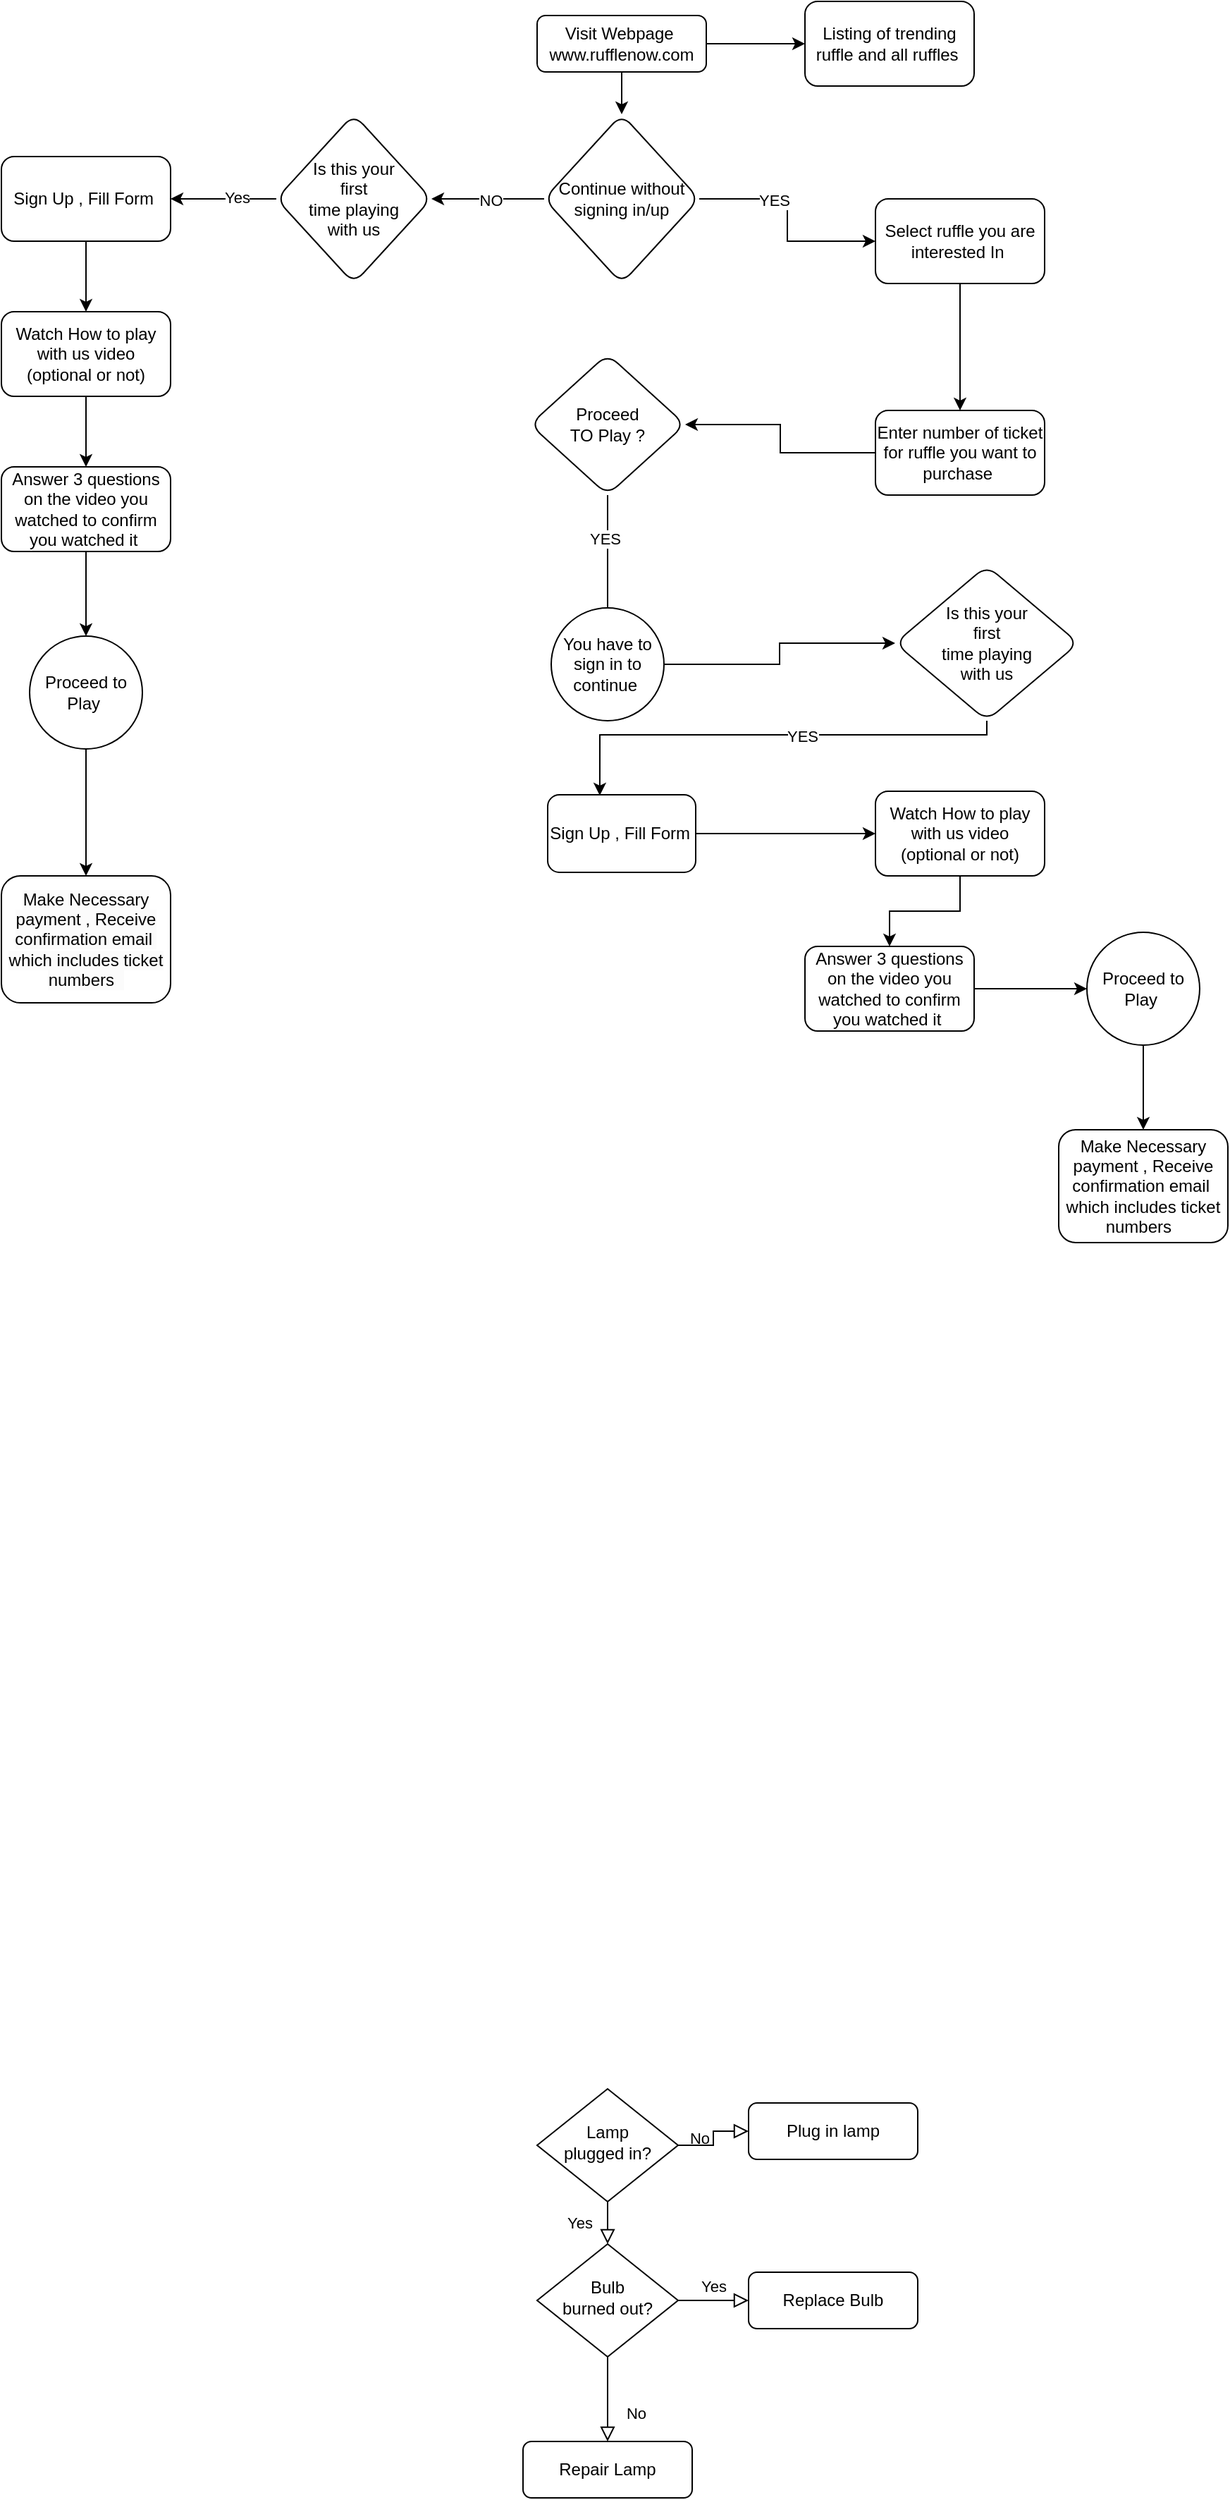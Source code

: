 <mxfile version="20.8.16" type="github">
  <diagram id="C5RBs43oDa-KdzZeNtuy" name="Page-1">
    <mxGraphModel dx="2533" dy="1016" grid="1" gridSize="10" guides="1" tooltips="1" connect="1" arrows="1" fold="1" page="1" pageScale="1" pageWidth="827" pageHeight="1169" math="0" shadow="0">
      <root>
        <mxCell id="WIyWlLk6GJQsqaUBKTNV-0" />
        <mxCell id="WIyWlLk6GJQsqaUBKTNV-1" parent="WIyWlLk6GJQsqaUBKTNV-0" />
        <mxCell id="pqqLsQ6eoNQw1_Vk68uV-1" style="edgeStyle=orthogonalEdgeStyle;rounded=0;orthogonalLoop=1;jettySize=auto;html=1;exitX=1;exitY=0.5;exitDx=0;exitDy=0;entryX=0;entryY=0.5;entryDx=0;entryDy=0;" edge="1" parent="WIyWlLk6GJQsqaUBKTNV-1" source="WIyWlLk6GJQsqaUBKTNV-3" target="pqqLsQ6eoNQw1_Vk68uV-0">
          <mxGeometry relative="1" as="geometry" />
        </mxCell>
        <mxCell id="pqqLsQ6eoNQw1_Vk68uV-5" style="edgeStyle=orthogonalEdgeStyle;rounded=0;orthogonalLoop=1;jettySize=auto;html=1;exitX=0.5;exitY=1;exitDx=0;exitDy=0;" edge="1" parent="WIyWlLk6GJQsqaUBKTNV-1" source="WIyWlLk6GJQsqaUBKTNV-3" target="pqqLsQ6eoNQw1_Vk68uV-4">
          <mxGeometry relative="1" as="geometry" />
        </mxCell>
        <mxCell id="WIyWlLk6GJQsqaUBKTNV-3" value="Visit Webpage&amp;nbsp;&lt;br&gt;www.rufflenow.com" style="rounded=1;whiteSpace=wrap;html=1;fontSize=12;glass=0;strokeWidth=1;shadow=0;" parent="WIyWlLk6GJQsqaUBKTNV-1" vertex="1">
          <mxGeometry x="160" y="80" width="120" height="40" as="geometry" />
        </mxCell>
        <mxCell id="WIyWlLk6GJQsqaUBKTNV-4" value="Yes" style="rounded=0;html=1;jettySize=auto;orthogonalLoop=1;fontSize=11;endArrow=block;endFill=0;endSize=8;strokeWidth=1;shadow=0;labelBackgroundColor=none;edgeStyle=orthogonalEdgeStyle;" parent="WIyWlLk6GJQsqaUBKTNV-1" source="WIyWlLk6GJQsqaUBKTNV-6" target="WIyWlLk6GJQsqaUBKTNV-10" edge="1">
          <mxGeometry y="20" relative="1" as="geometry">
            <mxPoint as="offset" />
          </mxGeometry>
        </mxCell>
        <mxCell id="WIyWlLk6GJQsqaUBKTNV-5" value="No" style="edgeStyle=orthogonalEdgeStyle;rounded=0;html=1;jettySize=auto;orthogonalLoop=1;fontSize=11;endArrow=block;endFill=0;endSize=8;strokeWidth=1;shadow=0;labelBackgroundColor=none;" parent="WIyWlLk6GJQsqaUBKTNV-1" source="WIyWlLk6GJQsqaUBKTNV-6" target="WIyWlLk6GJQsqaUBKTNV-7" edge="1">
          <mxGeometry y="10" relative="1" as="geometry">
            <mxPoint as="offset" />
          </mxGeometry>
        </mxCell>
        <mxCell id="WIyWlLk6GJQsqaUBKTNV-6" value="Lamp&lt;br&gt;plugged in?" style="rhombus;whiteSpace=wrap;html=1;shadow=0;fontFamily=Helvetica;fontSize=12;align=center;strokeWidth=1;spacing=6;spacingTop=-4;" parent="WIyWlLk6GJQsqaUBKTNV-1" vertex="1">
          <mxGeometry x="160" y="1550" width="100" height="80" as="geometry" />
        </mxCell>
        <mxCell id="WIyWlLk6GJQsqaUBKTNV-7" value="Plug in lamp" style="rounded=1;whiteSpace=wrap;html=1;fontSize=12;glass=0;strokeWidth=1;shadow=0;" parent="WIyWlLk6GJQsqaUBKTNV-1" vertex="1">
          <mxGeometry x="310" y="1560" width="120" height="40" as="geometry" />
        </mxCell>
        <mxCell id="WIyWlLk6GJQsqaUBKTNV-8" value="No" style="rounded=0;html=1;jettySize=auto;orthogonalLoop=1;fontSize=11;endArrow=block;endFill=0;endSize=8;strokeWidth=1;shadow=0;labelBackgroundColor=none;edgeStyle=orthogonalEdgeStyle;" parent="WIyWlLk6GJQsqaUBKTNV-1" source="WIyWlLk6GJQsqaUBKTNV-10" target="WIyWlLk6GJQsqaUBKTNV-11" edge="1">
          <mxGeometry x="0.333" y="20" relative="1" as="geometry">
            <mxPoint as="offset" />
          </mxGeometry>
        </mxCell>
        <mxCell id="WIyWlLk6GJQsqaUBKTNV-9" value="Yes" style="edgeStyle=orthogonalEdgeStyle;rounded=0;html=1;jettySize=auto;orthogonalLoop=1;fontSize=11;endArrow=block;endFill=0;endSize=8;strokeWidth=1;shadow=0;labelBackgroundColor=none;" parent="WIyWlLk6GJQsqaUBKTNV-1" source="WIyWlLk6GJQsqaUBKTNV-10" target="WIyWlLk6GJQsqaUBKTNV-12" edge="1">
          <mxGeometry y="10" relative="1" as="geometry">
            <mxPoint as="offset" />
          </mxGeometry>
        </mxCell>
        <mxCell id="WIyWlLk6GJQsqaUBKTNV-10" value="Bulb&lt;br&gt;burned out?" style="rhombus;whiteSpace=wrap;html=1;shadow=0;fontFamily=Helvetica;fontSize=12;align=center;strokeWidth=1;spacing=6;spacingTop=-4;" parent="WIyWlLk6GJQsqaUBKTNV-1" vertex="1">
          <mxGeometry x="160" y="1660" width="100" height="80" as="geometry" />
        </mxCell>
        <mxCell id="WIyWlLk6GJQsqaUBKTNV-11" value="Repair Lamp" style="rounded=1;whiteSpace=wrap;html=1;fontSize=12;glass=0;strokeWidth=1;shadow=0;" parent="WIyWlLk6GJQsqaUBKTNV-1" vertex="1">
          <mxGeometry x="150" y="1800" width="120" height="40" as="geometry" />
        </mxCell>
        <mxCell id="WIyWlLk6GJQsqaUBKTNV-12" value="Replace Bulb" style="rounded=1;whiteSpace=wrap;html=1;fontSize=12;glass=0;strokeWidth=1;shadow=0;" parent="WIyWlLk6GJQsqaUBKTNV-1" vertex="1">
          <mxGeometry x="310" y="1680" width="120" height="40" as="geometry" />
        </mxCell>
        <mxCell id="pqqLsQ6eoNQw1_Vk68uV-0" value="Listing of trending ruffle and all ruffles&amp;nbsp;" style="whiteSpace=wrap;html=1;rounded=1;glass=0;strokeWidth=1;shadow=0;" vertex="1" parent="WIyWlLk6GJQsqaUBKTNV-1">
          <mxGeometry x="350" y="70" width="120" height="60" as="geometry" />
        </mxCell>
        <mxCell id="pqqLsQ6eoNQw1_Vk68uV-8" value="" style="edgeStyle=orthogonalEdgeStyle;rounded=0;orthogonalLoop=1;jettySize=auto;html=1;" edge="1" parent="WIyWlLk6GJQsqaUBKTNV-1" source="pqqLsQ6eoNQw1_Vk68uV-4" target="pqqLsQ6eoNQw1_Vk68uV-7">
          <mxGeometry relative="1" as="geometry" />
        </mxCell>
        <mxCell id="pqqLsQ6eoNQw1_Vk68uV-9" value="YES" style="edgeLabel;html=1;align=center;verticalAlign=middle;resizable=0;points=[];" vertex="1" connectable="0" parent="pqqLsQ6eoNQw1_Vk68uV-8">
          <mxGeometry x="-0.317" relative="1" as="geometry">
            <mxPoint y="1" as="offset" />
          </mxGeometry>
        </mxCell>
        <mxCell id="pqqLsQ6eoNQw1_Vk68uV-46" value="" style="edgeStyle=orthogonalEdgeStyle;rounded=0;orthogonalLoop=1;jettySize=auto;html=1;" edge="1" parent="WIyWlLk6GJQsqaUBKTNV-1" source="pqqLsQ6eoNQw1_Vk68uV-4" target="pqqLsQ6eoNQw1_Vk68uV-45">
          <mxGeometry relative="1" as="geometry" />
        </mxCell>
        <mxCell id="pqqLsQ6eoNQw1_Vk68uV-47" value="NO" style="edgeLabel;html=1;align=center;verticalAlign=middle;resizable=0;points=[];" vertex="1" connectable="0" parent="pqqLsQ6eoNQw1_Vk68uV-46">
          <mxGeometry x="-0.05" y="1" relative="1" as="geometry">
            <mxPoint as="offset" />
          </mxGeometry>
        </mxCell>
        <mxCell id="pqqLsQ6eoNQw1_Vk68uV-4" value="Continue without signing in/up" style="rhombus;whiteSpace=wrap;html=1;rounded=1;glass=0;strokeWidth=1;shadow=0;" vertex="1" parent="WIyWlLk6GJQsqaUBKTNV-1">
          <mxGeometry x="165" y="150" width="110" height="120" as="geometry" />
        </mxCell>
        <mxCell id="pqqLsQ6eoNQw1_Vk68uV-11" value="" style="edgeStyle=orthogonalEdgeStyle;rounded=0;orthogonalLoop=1;jettySize=auto;html=1;" edge="1" parent="WIyWlLk6GJQsqaUBKTNV-1" source="pqqLsQ6eoNQw1_Vk68uV-7" target="pqqLsQ6eoNQw1_Vk68uV-10">
          <mxGeometry relative="1" as="geometry" />
        </mxCell>
        <mxCell id="pqqLsQ6eoNQw1_Vk68uV-7" value="Select ruffle you are interested In&amp;nbsp;" style="whiteSpace=wrap;html=1;rounded=1;glass=0;strokeWidth=1;shadow=0;" vertex="1" parent="WIyWlLk6GJQsqaUBKTNV-1">
          <mxGeometry x="400" y="210" width="120" height="60" as="geometry" />
        </mxCell>
        <mxCell id="pqqLsQ6eoNQw1_Vk68uV-13" value="" style="edgeStyle=orthogonalEdgeStyle;rounded=0;orthogonalLoop=1;jettySize=auto;html=1;" edge="1" parent="WIyWlLk6GJQsqaUBKTNV-1" source="pqqLsQ6eoNQw1_Vk68uV-10" target="pqqLsQ6eoNQw1_Vk68uV-12">
          <mxGeometry relative="1" as="geometry" />
        </mxCell>
        <mxCell id="pqqLsQ6eoNQw1_Vk68uV-10" value="Enter number of ticket for ruffle you want to purchase&amp;nbsp;" style="whiteSpace=wrap;html=1;rounded=1;glass=0;strokeWidth=1;shadow=0;" vertex="1" parent="WIyWlLk6GJQsqaUBKTNV-1">
          <mxGeometry x="400" y="360" width="120" height="60" as="geometry" />
        </mxCell>
        <mxCell id="pqqLsQ6eoNQw1_Vk68uV-12" value="Proceed &lt;br&gt;TO Play ?" style="rhombus;whiteSpace=wrap;html=1;rounded=1;glass=0;strokeWidth=1;shadow=0;" vertex="1" parent="WIyWlLk6GJQsqaUBKTNV-1">
          <mxGeometry x="155" y="320" width="110" height="100" as="geometry" />
        </mxCell>
        <mxCell id="pqqLsQ6eoNQw1_Vk68uV-35" style="edgeStyle=orthogonalEdgeStyle;rounded=0;orthogonalLoop=1;jettySize=auto;html=1;exitX=0.5;exitY=1;exitDx=0;exitDy=0;entryX=0.352;entryY=0.009;entryDx=0;entryDy=0;entryPerimeter=0;" edge="1" parent="WIyWlLk6GJQsqaUBKTNV-1" source="pqqLsQ6eoNQw1_Vk68uV-18" target="pqqLsQ6eoNQw1_Vk68uV-21">
          <mxGeometry relative="1" as="geometry">
            <Array as="points">
              <mxPoint x="479" y="590" />
              <mxPoint x="205" y="590" />
            </Array>
          </mxGeometry>
        </mxCell>
        <mxCell id="pqqLsQ6eoNQw1_Vk68uV-36" value="YES" style="edgeLabel;html=1;align=center;verticalAlign=middle;resizable=0;points=[];" vertex="1" connectable="0" parent="pqqLsQ6eoNQw1_Vk68uV-35">
          <mxGeometry x="-0.136" y="3" relative="1" as="geometry">
            <mxPoint y="-2" as="offset" />
          </mxGeometry>
        </mxCell>
        <mxCell id="pqqLsQ6eoNQw1_Vk68uV-18" value="Is this your&lt;br&gt;first &lt;br&gt;time playing&lt;br&gt;&amp;nbsp;with us&amp;nbsp;" style="rhombus;whiteSpace=wrap;html=1;rounded=1;glass=0;strokeWidth=1;shadow=0;" vertex="1" parent="WIyWlLk6GJQsqaUBKTNV-1">
          <mxGeometry x="414" y="470" width="130" height="110" as="geometry" />
        </mxCell>
        <mxCell id="pqqLsQ6eoNQw1_Vk68uV-37" style="edgeStyle=orthogonalEdgeStyle;rounded=0;orthogonalLoop=1;jettySize=auto;html=1;exitX=1;exitY=0.5;exitDx=0;exitDy=0;" edge="1" parent="WIyWlLk6GJQsqaUBKTNV-1" source="pqqLsQ6eoNQw1_Vk68uV-21" target="pqqLsQ6eoNQw1_Vk68uV-24">
          <mxGeometry relative="1" as="geometry" />
        </mxCell>
        <mxCell id="pqqLsQ6eoNQw1_Vk68uV-21" value="Sign Up , Fill Form&amp;nbsp;" style="whiteSpace=wrap;html=1;rounded=1;glass=0;strokeWidth=1;shadow=0;" vertex="1" parent="WIyWlLk6GJQsqaUBKTNV-1">
          <mxGeometry x="167.5" y="632.5" width="105" height="55" as="geometry" />
        </mxCell>
        <mxCell id="pqqLsQ6eoNQw1_Vk68uV-27" value="" style="edgeStyle=orthogonalEdgeStyle;rounded=0;orthogonalLoop=1;jettySize=auto;html=1;" edge="1" parent="WIyWlLk6GJQsqaUBKTNV-1" source="pqqLsQ6eoNQw1_Vk68uV-24" target="pqqLsQ6eoNQw1_Vk68uV-26">
          <mxGeometry relative="1" as="geometry" />
        </mxCell>
        <mxCell id="pqqLsQ6eoNQw1_Vk68uV-24" value="Watch How to play with us video (optional or not)" style="whiteSpace=wrap;html=1;rounded=1;glass=0;strokeWidth=1;shadow=0;" vertex="1" parent="WIyWlLk6GJQsqaUBKTNV-1">
          <mxGeometry x="400" y="630" width="120" height="60" as="geometry" />
        </mxCell>
        <mxCell id="pqqLsQ6eoNQw1_Vk68uV-31" value="" style="edgeStyle=orthogonalEdgeStyle;rounded=0;orthogonalLoop=1;jettySize=auto;html=1;" edge="1" parent="WIyWlLk6GJQsqaUBKTNV-1" source="pqqLsQ6eoNQw1_Vk68uV-26" target="pqqLsQ6eoNQw1_Vk68uV-30">
          <mxGeometry relative="1" as="geometry" />
        </mxCell>
        <mxCell id="pqqLsQ6eoNQw1_Vk68uV-26" value="Answer 3 questions on the video you watched to confirm you watched it&amp;nbsp;" style="whiteSpace=wrap;html=1;rounded=1;glass=0;strokeWidth=1;shadow=0;" vertex="1" parent="WIyWlLk6GJQsqaUBKTNV-1">
          <mxGeometry x="350" y="740" width="120" height="60" as="geometry" />
        </mxCell>
        <mxCell id="pqqLsQ6eoNQw1_Vk68uV-39" value="" style="edgeStyle=orthogonalEdgeStyle;rounded=0;orthogonalLoop=1;jettySize=auto;html=1;" edge="1" parent="WIyWlLk6GJQsqaUBKTNV-1" source="pqqLsQ6eoNQw1_Vk68uV-30" target="pqqLsQ6eoNQw1_Vk68uV-38">
          <mxGeometry relative="1" as="geometry" />
        </mxCell>
        <mxCell id="pqqLsQ6eoNQw1_Vk68uV-30" value="Proceed to Play&amp;nbsp;" style="ellipse;whiteSpace=wrap;html=1;rounded=1;glass=0;strokeWidth=1;shadow=0;" vertex="1" parent="WIyWlLk6GJQsqaUBKTNV-1">
          <mxGeometry x="550" y="730" width="80" height="80" as="geometry" />
        </mxCell>
        <mxCell id="pqqLsQ6eoNQw1_Vk68uV-32" value="" style="edgeStyle=orthogonalEdgeStyle;rounded=0;orthogonalLoop=1;jettySize=auto;html=1;exitX=0.5;exitY=1;exitDx=0;exitDy=0;endArrow=none;" edge="1" parent="WIyWlLk6GJQsqaUBKTNV-1" source="pqqLsQ6eoNQw1_Vk68uV-12" target="pqqLsQ6eoNQw1_Vk68uV-17">
          <mxGeometry relative="1" as="geometry">
            <mxPoint x="210" y="420" as="sourcePoint" />
            <mxPoint x="210" y="580" as="targetPoint" />
          </mxGeometry>
        </mxCell>
        <mxCell id="pqqLsQ6eoNQw1_Vk68uV-33" value="YES" style="edgeLabel;html=1;align=center;verticalAlign=middle;resizable=0;points=[];" vertex="1" connectable="0" parent="pqqLsQ6eoNQw1_Vk68uV-32">
          <mxGeometry x="-0.246" y="2" relative="1" as="geometry">
            <mxPoint x="-4" y="1" as="offset" />
          </mxGeometry>
        </mxCell>
        <mxCell id="pqqLsQ6eoNQw1_Vk68uV-34" style="edgeStyle=orthogonalEdgeStyle;rounded=0;orthogonalLoop=1;jettySize=auto;html=1;exitX=1;exitY=0.5;exitDx=0;exitDy=0;entryX=0;entryY=0.5;entryDx=0;entryDy=0;" edge="1" parent="WIyWlLk6GJQsqaUBKTNV-1" source="pqqLsQ6eoNQw1_Vk68uV-17" target="pqqLsQ6eoNQw1_Vk68uV-18">
          <mxGeometry relative="1" as="geometry" />
        </mxCell>
        <mxCell id="pqqLsQ6eoNQw1_Vk68uV-17" value="You have to sign in to continue&amp;nbsp;" style="ellipse;whiteSpace=wrap;html=1;rounded=1;glass=0;strokeWidth=1;shadow=0;" vertex="1" parent="WIyWlLk6GJQsqaUBKTNV-1">
          <mxGeometry x="170" y="500" width="80" height="80" as="geometry" />
        </mxCell>
        <mxCell id="pqqLsQ6eoNQw1_Vk68uV-38" value="Make Necessary payment , Receive confirmation email&amp;nbsp;&lt;br&gt;which includes ticket numbers&amp;nbsp;&amp;nbsp;" style="whiteSpace=wrap;html=1;rounded=1;glass=0;strokeWidth=1;shadow=0;" vertex="1" parent="WIyWlLk6GJQsqaUBKTNV-1">
          <mxGeometry x="530" y="870" width="120" height="80" as="geometry" />
        </mxCell>
        <mxCell id="pqqLsQ6eoNQw1_Vk68uV-49" value="" style="edgeStyle=orthogonalEdgeStyle;rounded=0;orthogonalLoop=1;jettySize=auto;html=1;" edge="1" parent="WIyWlLk6GJQsqaUBKTNV-1" source="pqqLsQ6eoNQw1_Vk68uV-45" target="pqqLsQ6eoNQw1_Vk68uV-48">
          <mxGeometry relative="1" as="geometry" />
        </mxCell>
        <mxCell id="pqqLsQ6eoNQw1_Vk68uV-50" value="Yes" style="edgeLabel;html=1;align=center;verticalAlign=middle;resizable=0;points=[];" vertex="1" connectable="0" parent="pqqLsQ6eoNQw1_Vk68uV-49">
          <mxGeometry x="-0.253" y="-1" relative="1" as="geometry">
            <mxPoint as="offset" />
          </mxGeometry>
        </mxCell>
        <mxCell id="pqqLsQ6eoNQw1_Vk68uV-45" value="Is this your&lt;br style=&quot;border-color: var(--border-color);&quot;&gt;first&lt;br style=&quot;border-color: var(--border-color);&quot;&gt;time playing&lt;br style=&quot;border-color: var(--border-color);&quot;&gt;&amp;nbsp;with us&amp;nbsp;" style="rhombus;whiteSpace=wrap;html=1;rounded=1;glass=0;strokeWidth=1;shadow=0;" vertex="1" parent="WIyWlLk6GJQsqaUBKTNV-1">
          <mxGeometry x="-25" y="150" width="110" height="120" as="geometry" />
        </mxCell>
        <mxCell id="pqqLsQ6eoNQw1_Vk68uV-52" style="edgeStyle=orthogonalEdgeStyle;rounded=0;orthogonalLoop=1;jettySize=auto;html=1;exitX=0.5;exitY=1;exitDx=0;exitDy=0;entryX=0.5;entryY=0;entryDx=0;entryDy=0;" edge="1" parent="WIyWlLk6GJQsqaUBKTNV-1" source="pqqLsQ6eoNQw1_Vk68uV-48" target="pqqLsQ6eoNQw1_Vk68uV-51">
          <mxGeometry relative="1" as="geometry" />
        </mxCell>
        <mxCell id="pqqLsQ6eoNQw1_Vk68uV-48" value="Sign Up , Fill Form&amp;nbsp;" style="whiteSpace=wrap;html=1;rounded=1;glass=0;strokeWidth=1;shadow=0;" vertex="1" parent="WIyWlLk6GJQsqaUBKTNV-1">
          <mxGeometry x="-220" y="180" width="120" height="60" as="geometry" />
        </mxCell>
        <mxCell id="pqqLsQ6eoNQw1_Vk68uV-54" value="" style="edgeStyle=orthogonalEdgeStyle;rounded=0;orthogonalLoop=1;jettySize=auto;html=1;" edge="1" parent="WIyWlLk6GJQsqaUBKTNV-1" source="pqqLsQ6eoNQw1_Vk68uV-51" target="pqqLsQ6eoNQw1_Vk68uV-53">
          <mxGeometry relative="1" as="geometry" />
        </mxCell>
        <mxCell id="pqqLsQ6eoNQw1_Vk68uV-51" value="Watch How to play with us video (optional or not)" style="whiteSpace=wrap;html=1;rounded=1;glass=0;strokeWidth=1;shadow=0;" vertex="1" parent="WIyWlLk6GJQsqaUBKTNV-1">
          <mxGeometry x="-220" y="290" width="120" height="60" as="geometry" />
        </mxCell>
        <mxCell id="pqqLsQ6eoNQw1_Vk68uV-56" style="edgeStyle=orthogonalEdgeStyle;rounded=0;orthogonalLoop=1;jettySize=auto;html=1;exitX=0.5;exitY=1;exitDx=0;exitDy=0;entryX=0.5;entryY=0;entryDx=0;entryDy=0;" edge="1" parent="WIyWlLk6GJQsqaUBKTNV-1" source="pqqLsQ6eoNQw1_Vk68uV-53" target="pqqLsQ6eoNQw1_Vk68uV-55">
          <mxGeometry relative="1" as="geometry" />
        </mxCell>
        <mxCell id="pqqLsQ6eoNQw1_Vk68uV-53" value="Answer 3 questions on the video you watched to confirm you watched it&amp;nbsp;" style="whiteSpace=wrap;html=1;rounded=1;glass=0;strokeWidth=1;shadow=0;" vertex="1" parent="WIyWlLk6GJQsqaUBKTNV-1">
          <mxGeometry x="-220" y="400" width="120" height="60" as="geometry" />
        </mxCell>
        <mxCell id="pqqLsQ6eoNQw1_Vk68uV-58" value="" style="edgeStyle=orthogonalEdgeStyle;rounded=0;orthogonalLoop=1;jettySize=auto;html=1;" edge="1" parent="WIyWlLk6GJQsqaUBKTNV-1" source="pqqLsQ6eoNQw1_Vk68uV-55" target="pqqLsQ6eoNQw1_Vk68uV-57">
          <mxGeometry relative="1" as="geometry" />
        </mxCell>
        <mxCell id="pqqLsQ6eoNQw1_Vk68uV-55" value="Proceed to Play&amp;nbsp;" style="ellipse;whiteSpace=wrap;html=1;rounded=1;glass=0;strokeWidth=1;shadow=0;" vertex="1" parent="WIyWlLk6GJQsqaUBKTNV-1">
          <mxGeometry x="-200" y="520" width="80" height="80" as="geometry" />
        </mxCell>
        <mxCell id="pqqLsQ6eoNQw1_Vk68uV-57" value="&lt;meta charset=&quot;utf-8&quot;&gt;&lt;span style=&quot;color: rgb(0, 0, 0); font-family: Helvetica; font-size: 12px; font-style: normal; font-variant-ligatures: normal; font-variant-caps: normal; font-weight: 400; letter-spacing: normal; orphans: 2; text-align: center; text-indent: 0px; text-transform: none; widows: 2; word-spacing: 0px; -webkit-text-stroke-width: 0px; background-color: rgb(251, 251, 251); text-decoration-thickness: initial; text-decoration-style: initial; text-decoration-color: initial; float: none; display: inline !important;&quot;&gt;Make Necessary payment , Receive confirmation email&amp;nbsp;&lt;/span&gt;&lt;br style=&quot;border-color: var(--border-color); color: rgb(0, 0, 0); font-family: Helvetica; font-size: 12px; font-style: normal; font-variant-ligatures: normal; font-variant-caps: normal; font-weight: 400; letter-spacing: normal; orphans: 2; text-align: center; text-indent: 0px; text-transform: none; widows: 2; word-spacing: 0px; -webkit-text-stroke-width: 0px; background-color: rgb(251, 251, 251); text-decoration-thickness: initial; text-decoration-style: initial; text-decoration-color: initial;&quot;&gt;&lt;span style=&quot;color: rgb(0, 0, 0); font-family: Helvetica; font-size: 12px; font-style: normal; font-variant-ligatures: normal; font-variant-caps: normal; font-weight: 400; letter-spacing: normal; orphans: 2; text-align: center; text-indent: 0px; text-transform: none; widows: 2; word-spacing: 0px; -webkit-text-stroke-width: 0px; background-color: rgb(251, 251, 251); text-decoration-thickness: initial; text-decoration-style: initial; text-decoration-color: initial; float: none; display: inline !important;&quot;&gt;which includes ticket numbers&amp;nbsp;&amp;nbsp;&lt;/span&gt;" style="whiteSpace=wrap;html=1;rounded=1;glass=0;strokeWidth=1;shadow=0;" vertex="1" parent="WIyWlLk6GJQsqaUBKTNV-1">
          <mxGeometry x="-220" y="690" width="120" height="90" as="geometry" />
        </mxCell>
      </root>
    </mxGraphModel>
  </diagram>
</mxfile>
